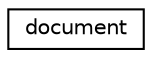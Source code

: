 digraph "Graphical Class Hierarchy"
{
  edge [fontname="Helvetica",fontsize="10",labelfontname="Helvetica",labelfontsize="10"];
  node [fontname="Helvetica",fontsize="10",shape=record];
  rankdir="LR";
  Node1 [label="document",height=0.2,width=0.4,color="black", fillcolor="white", style="filled",URL="$structdocument.html"];
}

